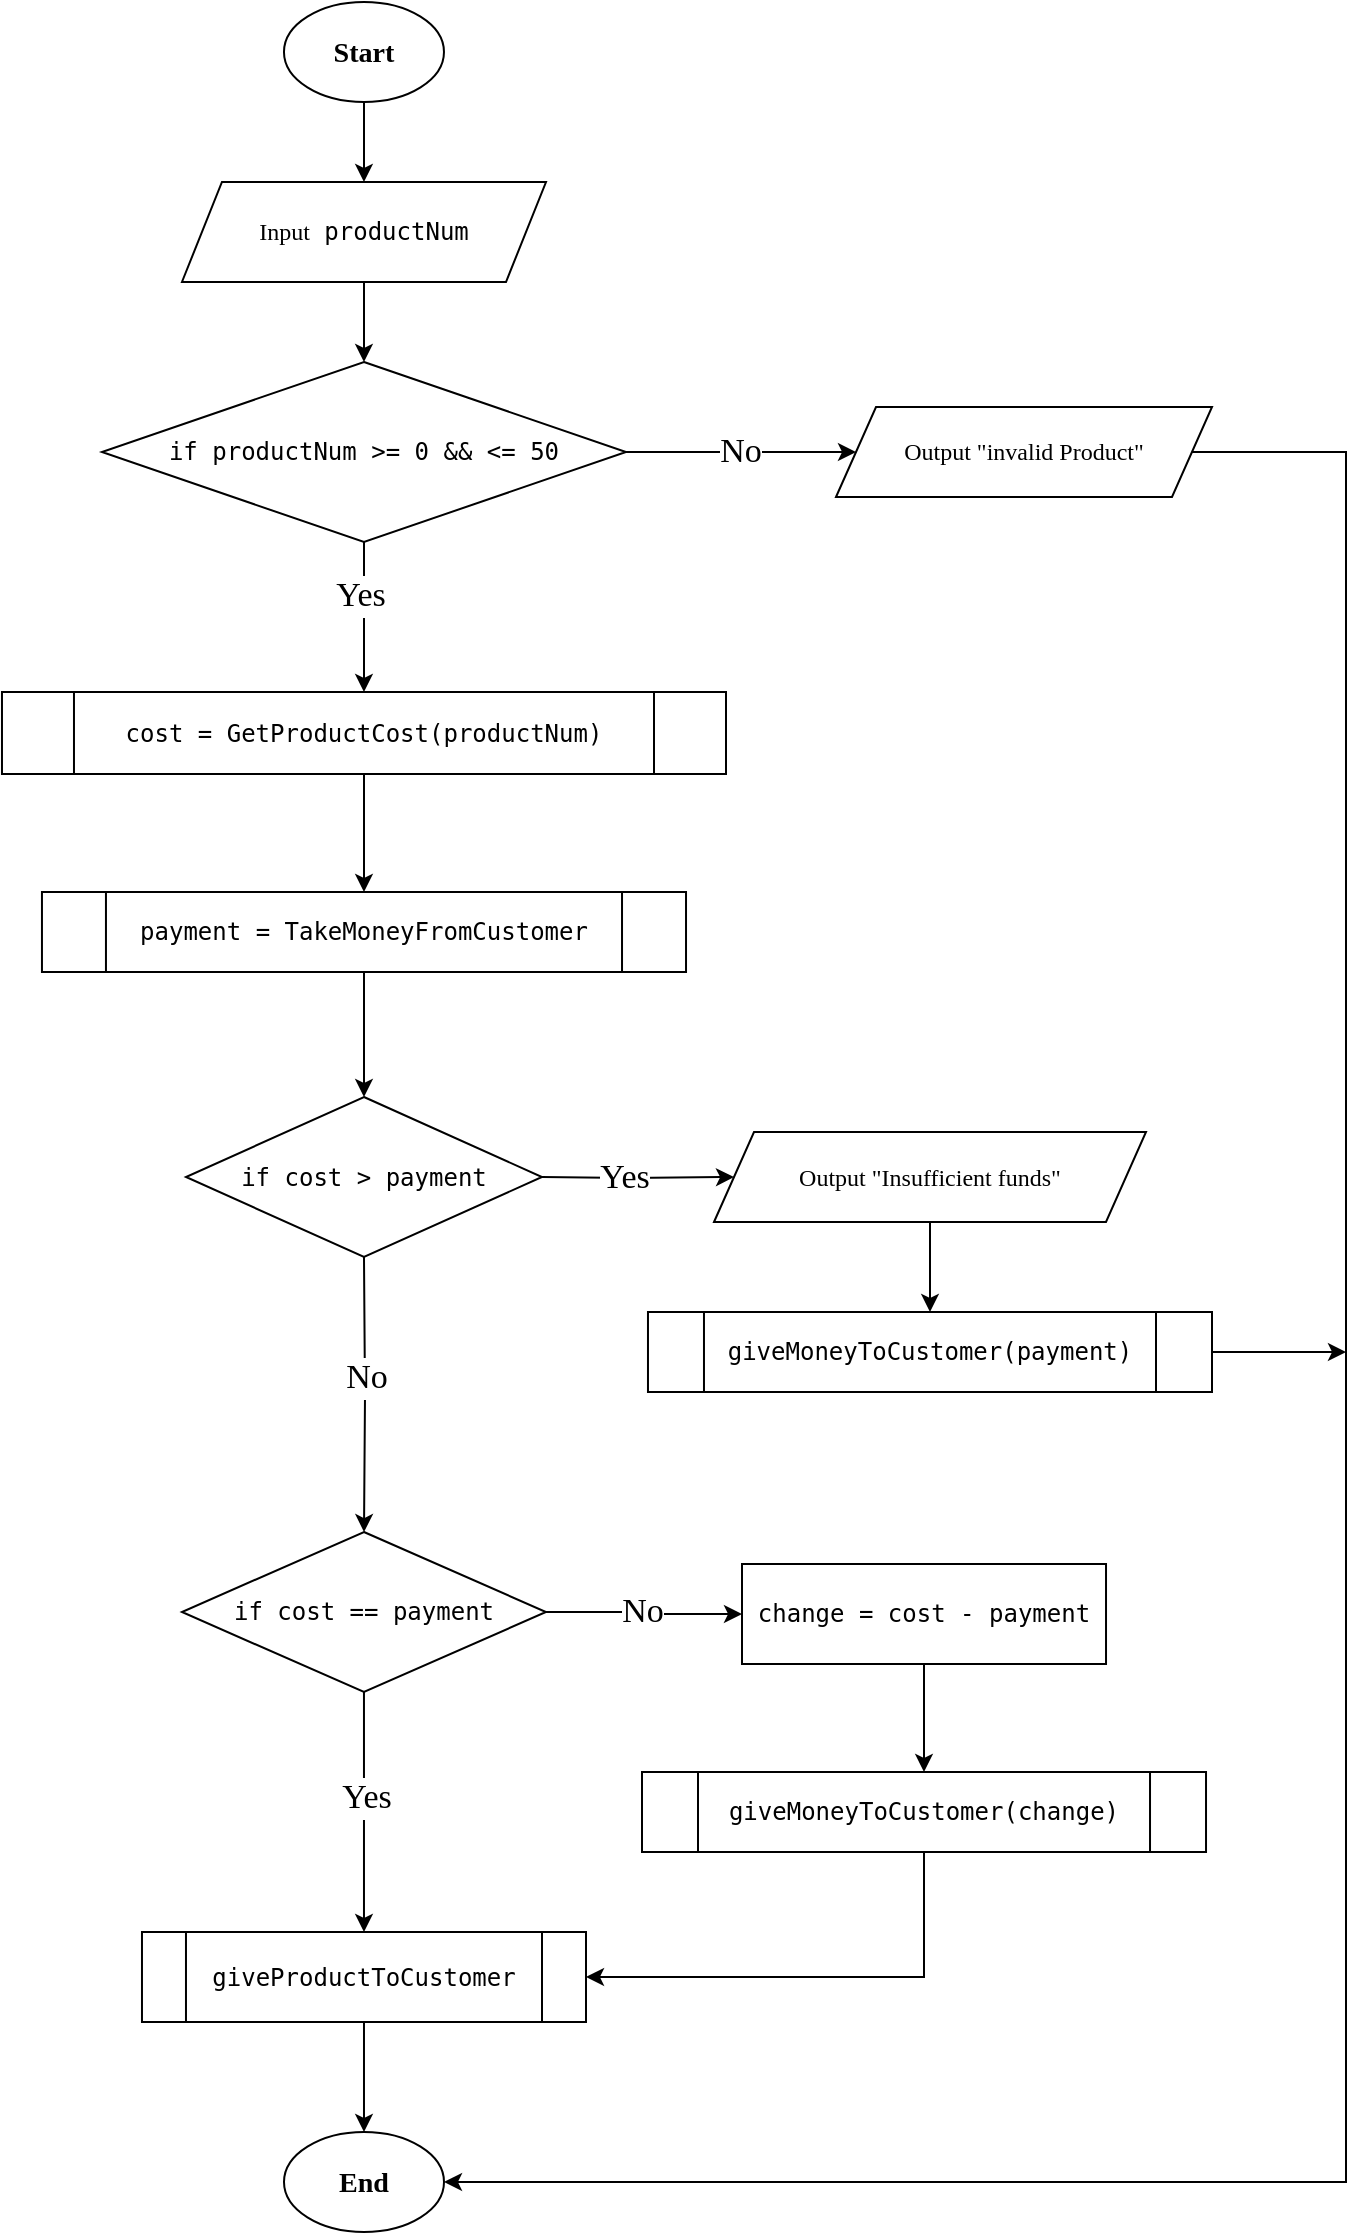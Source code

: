 <mxfile version="24.7.12">
  <diagram id="C5RBs43oDa-KdzZeNtuy" name="Page-1">
    <mxGraphModel dx="1007" dy="525" grid="1" gridSize="10" guides="1" tooltips="1" connect="1" arrows="1" fold="1" page="1" pageScale="1" pageWidth="827" pageHeight="1169" math="0" shadow="0">
      <root>
        <mxCell id="WIyWlLk6GJQsqaUBKTNV-0" />
        <mxCell id="WIyWlLk6GJQsqaUBKTNV-1" parent="WIyWlLk6GJQsqaUBKTNV-0" />
        <mxCell id="CYkOXEQmsJGQNZmcFLeB-7" style="edgeStyle=orthogonalEdgeStyle;rounded=0;orthogonalLoop=1;jettySize=auto;html=1;entryX=0.5;entryY=0;entryDx=0;entryDy=0;" edge="1" parent="WIyWlLk6GJQsqaUBKTNV-1" source="CYkOXEQmsJGQNZmcFLeB-0" target="CYkOXEQmsJGQNZmcFLeB-4">
          <mxGeometry relative="1" as="geometry" />
        </mxCell>
        <mxCell id="CYkOXEQmsJGQNZmcFLeB-0" value="&lt;h3&gt;Start&lt;/h3&gt;" style="ellipse;whiteSpace=wrap;html=1;fontFamily=Verdana;" vertex="1" parent="WIyWlLk6GJQsqaUBKTNV-1">
          <mxGeometry x="198.99" y="35" width="80" height="50" as="geometry" />
        </mxCell>
        <mxCell id="CYkOXEQmsJGQNZmcFLeB-1" value="&lt;h3&gt;End&lt;/h3&gt;" style="ellipse;whiteSpace=wrap;html=1;fontFamily=Verdana;" vertex="1" parent="WIyWlLk6GJQsqaUBKTNV-1">
          <mxGeometry x="199" y="1100" width="80" height="50" as="geometry" />
        </mxCell>
        <mxCell id="CYkOXEQmsJGQNZmcFLeB-8" style="edgeStyle=orthogonalEdgeStyle;rounded=0;orthogonalLoop=1;jettySize=auto;html=1;" edge="1" parent="WIyWlLk6GJQsqaUBKTNV-1" source="CYkOXEQmsJGQNZmcFLeB-4" target="CYkOXEQmsJGQNZmcFLeB-6">
          <mxGeometry relative="1" as="geometry" />
        </mxCell>
        <mxCell id="CYkOXEQmsJGQNZmcFLeB-4" value="&lt;pre&gt;&lt;font face=&quot;Verdana&quot;&gt;Input&lt;/font&gt; productNum&lt;/pre&gt;" style="shape=parallelogram;perimeter=parallelogramPerimeter;whiteSpace=wrap;html=1;fixedSize=1;fontFamily=Verdana;" vertex="1" parent="WIyWlLk6GJQsqaUBKTNV-1">
          <mxGeometry x="147.98" y="125" width="182.02" height="50" as="geometry" />
        </mxCell>
        <mxCell id="CYkOXEQmsJGQNZmcFLeB-14" value="" style="edgeStyle=orthogonalEdgeStyle;rounded=0;orthogonalLoop=1;jettySize=auto;html=1;" edge="1" parent="WIyWlLk6GJQsqaUBKTNV-1" source="CYkOXEQmsJGQNZmcFLeB-6" target="CYkOXEQmsJGQNZmcFLeB-13">
          <mxGeometry relative="1" as="geometry" />
        </mxCell>
        <mxCell id="CYkOXEQmsJGQNZmcFLeB-47" value="No" style="edgeLabel;html=1;align=center;verticalAlign=middle;resizable=0;points=[];fontFamily=Verdana;fontSize=17;" vertex="1" connectable="0" parent="CYkOXEQmsJGQNZmcFLeB-14">
          <mxGeometry x="0.111" y="-1" relative="1" as="geometry">
            <mxPoint x="-7" y="-1" as="offset" />
          </mxGeometry>
        </mxCell>
        <mxCell id="CYkOXEQmsJGQNZmcFLeB-25" style="edgeStyle=orthogonalEdgeStyle;rounded=0;orthogonalLoop=1;jettySize=auto;html=1;" edge="1" parent="WIyWlLk6GJQsqaUBKTNV-1" source="CYkOXEQmsJGQNZmcFLeB-6" target="CYkOXEQmsJGQNZmcFLeB-24">
          <mxGeometry relative="1" as="geometry" />
        </mxCell>
        <mxCell id="CYkOXEQmsJGQNZmcFLeB-48" value="Yes" style="edgeLabel;html=1;align=center;verticalAlign=middle;resizable=0;points=[];fontFamily=Verdana;fontSize=17;" vertex="1" connectable="0" parent="CYkOXEQmsJGQNZmcFLeB-25">
          <mxGeometry x="-0.4" relative="1" as="geometry">
            <mxPoint x="-2" y="4" as="offset" />
          </mxGeometry>
        </mxCell>
        <mxCell id="CYkOXEQmsJGQNZmcFLeB-6" value="&lt;pre&gt;if productNum &amp;gt;= 0 &amp;amp;&amp;amp; &amp;lt;= 50&lt;/pre&gt;" style="rhombus;whiteSpace=wrap;html=1;fontFamily=Verdana;" vertex="1" parent="WIyWlLk6GJQsqaUBKTNV-1">
          <mxGeometry x="107.98" y="215" width="262.02" height="90" as="geometry" />
        </mxCell>
        <mxCell id="CYkOXEQmsJGQNZmcFLeB-63" style="edgeStyle=orthogonalEdgeStyle;rounded=0;orthogonalLoop=1;jettySize=auto;html=1;entryX=1;entryY=0.5;entryDx=0;entryDy=0;" edge="1" parent="WIyWlLk6GJQsqaUBKTNV-1" source="CYkOXEQmsJGQNZmcFLeB-13" target="CYkOXEQmsJGQNZmcFLeB-1">
          <mxGeometry relative="1" as="geometry">
            <mxPoint x="720" y="900" as="targetPoint" />
            <Array as="points">
              <mxPoint x="730" y="260" />
              <mxPoint x="730" y="1125" />
            </Array>
          </mxGeometry>
        </mxCell>
        <mxCell id="CYkOXEQmsJGQNZmcFLeB-13" value="Output &quot;invalid Product&quot;" style="shape=parallelogram;perimeter=parallelogramPerimeter;whiteSpace=wrap;html=1;fixedSize=1;fontFamily=Verdana;" vertex="1" parent="WIyWlLk6GJQsqaUBKTNV-1">
          <mxGeometry x="475" y="237.5" width="188" height="45" as="geometry" />
        </mxCell>
        <mxCell id="CYkOXEQmsJGQNZmcFLeB-60" value="" style="edgeStyle=orthogonalEdgeStyle;rounded=0;orthogonalLoop=1;jettySize=auto;html=1;" edge="1" parent="WIyWlLk6GJQsqaUBKTNV-1" source="CYkOXEQmsJGQNZmcFLeB-24" target="CYkOXEQmsJGQNZmcFLeB-59">
          <mxGeometry relative="1" as="geometry" />
        </mxCell>
        <mxCell id="CYkOXEQmsJGQNZmcFLeB-24" value="&lt;pre&gt;cost = GetProductCost(productNum)&lt;/pre&gt;" style="shape=process;whiteSpace=wrap;html=1;backgroundOutline=1;" vertex="1" parent="WIyWlLk6GJQsqaUBKTNV-1">
          <mxGeometry x="57.99" y="380" width="362.01" height="41" as="geometry" />
        </mxCell>
        <mxCell id="CYkOXEQmsJGQNZmcFLeB-29" value="" style="edgeStyle=orthogonalEdgeStyle;rounded=0;orthogonalLoop=1;jettySize=auto;html=1;" edge="1" parent="WIyWlLk6GJQsqaUBKTNV-1" target="CYkOXEQmsJGQNZmcFLeB-28">
          <mxGeometry relative="1" as="geometry">
            <mxPoint x="238.995" y="662.5" as="sourcePoint" />
          </mxGeometry>
        </mxCell>
        <mxCell id="CYkOXEQmsJGQNZmcFLeB-52" value="&lt;font style=&quot;font-size: 17px;&quot; face=&quot;Verdana&quot;&gt;No&lt;/font&gt;" style="edgeLabel;html=1;align=center;verticalAlign=middle;resizable=0;points=[];" vertex="1" connectable="0" parent="CYkOXEQmsJGQNZmcFLeB-29">
          <mxGeometry x="-0.125" relative="1" as="geometry">
            <mxPoint as="offset" />
          </mxGeometry>
        </mxCell>
        <mxCell id="CYkOXEQmsJGQNZmcFLeB-44" style="edgeStyle=orthogonalEdgeStyle;rounded=0;orthogonalLoop=1;jettySize=auto;html=1;entryX=0;entryY=0.5;entryDx=0;entryDy=0;" edge="1" parent="WIyWlLk6GJQsqaUBKTNV-1" target="CYkOXEQmsJGQNZmcFLeB-33">
          <mxGeometry relative="1" as="geometry">
            <mxPoint x="327.99" y="622.5" as="sourcePoint" />
          </mxGeometry>
        </mxCell>
        <mxCell id="CYkOXEQmsJGQNZmcFLeB-51" value="&lt;font style=&quot;font-size: 17px;&quot; face=&quot;Verdana&quot;&gt;Yes&lt;/font&gt;" style="edgeLabel;html=1;align=center;verticalAlign=middle;resizable=0;points=[];" vertex="1" connectable="0" parent="CYkOXEQmsJGQNZmcFLeB-44">
          <mxGeometry x="-0.162" relative="1" as="geometry">
            <mxPoint as="offset" />
          </mxGeometry>
        </mxCell>
        <mxCell id="CYkOXEQmsJGQNZmcFLeB-26" value="&lt;pre&gt;if cost &amp;gt; payment&lt;/pre&gt;" style="rhombus;whiteSpace=wrap;html=1;" vertex="1" parent="WIyWlLk6GJQsqaUBKTNV-1">
          <mxGeometry x="150" y="582.5" width="177.99" height="80" as="geometry" />
        </mxCell>
        <mxCell id="CYkOXEQmsJGQNZmcFLeB-41" value="" style="edgeStyle=orthogonalEdgeStyle;rounded=0;orthogonalLoop=1;jettySize=auto;html=1;entryX=0;entryY=0.5;entryDx=0;entryDy=0;" edge="1" parent="WIyWlLk6GJQsqaUBKTNV-1" source="CYkOXEQmsJGQNZmcFLeB-28" target="CYkOXEQmsJGQNZmcFLeB-38">
          <mxGeometry relative="1" as="geometry">
            <mxPoint x="424.01" y="840" as="targetPoint" />
          </mxGeometry>
        </mxCell>
        <mxCell id="CYkOXEQmsJGQNZmcFLeB-53" value="&lt;font style=&quot;font-size: 17px;&quot; face=&quot;Verdana&quot;&gt;No&lt;/font&gt;" style="edgeLabel;html=1;align=center;verticalAlign=middle;resizable=0;points=[];" vertex="1" connectable="0" parent="CYkOXEQmsJGQNZmcFLeB-41">
          <mxGeometry x="-0.032" relative="1" as="geometry">
            <mxPoint as="offset" />
          </mxGeometry>
        </mxCell>
        <mxCell id="CYkOXEQmsJGQNZmcFLeB-67" style="edgeStyle=orthogonalEdgeStyle;rounded=0;orthogonalLoop=1;jettySize=auto;html=1;exitX=0.5;exitY=1;exitDx=0;exitDy=0;entryX=0.5;entryY=0;entryDx=0;entryDy=0;" edge="1" parent="WIyWlLk6GJQsqaUBKTNV-1" source="CYkOXEQmsJGQNZmcFLeB-28" target="CYkOXEQmsJGQNZmcFLeB-35">
          <mxGeometry relative="1" as="geometry" />
        </mxCell>
        <mxCell id="CYkOXEQmsJGQNZmcFLeB-68" value="&lt;font style=&quot;font-size: 17px;&quot; face=&quot;Verdana&quot;&gt;Yes&lt;/font&gt;" style="edgeLabel;html=1;align=center;verticalAlign=middle;resizable=0;points=[];" vertex="1" connectable="0" parent="CYkOXEQmsJGQNZmcFLeB-67">
          <mxGeometry x="-0.119" y="1" relative="1" as="geometry">
            <mxPoint as="offset" />
          </mxGeometry>
        </mxCell>
        <mxCell id="CYkOXEQmsJGQNZmcFLeB-28" value="&lt;pre&gt;if cost == payment&lt;/pre&gt;" style="rhombus;whiteSpace=wrap;html=1;" vertex="1" parent="WIyWlLk6GJQsqaUBKTNV-1">
          <mxGeometry x="147.98" y="800" width="182.01" height="80" as="geometry" />
        </mxCell>
        <mxCell id="CYkOXEQmsJGQNZmcFLeB-64" value="" style="edgeStyle=orthogonalEdgeStyle;rounded=0;orthogonalLoop=1;jettySize=auto;html=1;" edge="1" parent="WIyWlLk6GJQsqaUBKTNV-1" source="CYkOXEQmsJGQNZmcFLeB-33" target="CYkOXEQmsJGQNZmcFLeB-62">
          <mxGeometry relative="1" as="geometry" />
        </mxCell>
        <mxCell id="CYkOXEQmsJGQNZmcFLeB-33" value="Output &quot;Insufficient funds&quot;" style="shape=parallelogram;perimeter=parallelogramPerimeter;whiteSpace=wrap;html=1;fixedSize=1;fontFamily=Verdana;" vertex="1" parent="WIyWlLk6GJQsqaUBKTNV-1">
          <mxGeometry x="414" y="600" width="216" height="45" as="geometry" />
        </mxCell>
        <mxCell id="CYkOXEQmsJGQNZmcFLeB-66" style="edgeStyle=orthogonalEdgeStyle;rounded=0;orthogonalLoop=1;jettySize=auto;html=1;exitX=0.5;exitY=1;exitDx=0;exitDy=0;" edge="1" parent="WIyWlLk6GJQsqaUBKTNV-1" source="CYkOXEQmsJGQNZmcFLeB-35" target="CYkOXEQmsJGQNZmcFLeB-1">
          <mxGeometry relative="1" as="geometry" />
        </mxCell>
        <mxCell id="CYkOXEQmsJGQNZmcFLeB-35" value="&lt;pre&gt;giveProductToCustomer&lt;/pre&gt;" style="shape=process;whiteSpace=wrap;html=1;backgroundOutline=1;" vertex="1" parent="WIyWlLk6GJQsqaUBKTNV-1">
          <mxGeometry x="127.99" y="1000" width="222.01" height="45" as="geometry" />
        </mxCell>
        <mxCell id="CYkOXEQmsJGQNZmcFLeB-42" style="edgeStyle=orthogonalEdgeStyle;rounded=0;orthogonalLoop=1;jettySize=auto;html=1;exitX=0.5;exitY=1;exitDx=0;exitDy=0;entryX=1;entryY=0.5;entryDx=0;entryDy=0;" edge="1" parent="WIyWlLk6GJQsqaUBKTNV-1" source="CYkOXEQmsJGQNZmcFLeB-37" target="CYkOXEQmsJGQNZmcFLeB-35">
          <mxGeometry relative="1" as="geometry" />
        </mxCell>
        <mxCell id="CYkOXEQmsJGQNZmcFLeB-37" value="&lt;pre&gt;giveMoneyToCustomer(change)&lt;br&gt;&lt;/pre&gt;" style="shape=process;whiteSpace=wrap;html=1;backgroundOutline=1;" vertex="1" parent="WIyWlLk6GJQsqaUBKTNV-1">
          <mxGeometry x="378" y="920" width="282.01" height="40" as="geometry" />
        </mxCell>
        <mxCell id="CYkOXEQmsJGQNZmcFLeB-40" value="" style="edgeStyle=orthogonalEdgeStyle;rounded=0;orthogonalLoop=1;jettySize=auto;html=1;" edge="1" parent="WIyWlLk6GJQsqaUBKTNV-1" source="CYkOXEQmsJGQNZmcFLeB-38" target="CYkOXEQmsJGQNZmcFLeB-37">
          <mxGeometry relative="1" as="geometry" />
        </mxCell>
        <mxCell id="CYkOXEQmsJGQNZmcFLeB-38" value="&lt;pre&gt;change = cost - payment&lt;/pre&gt;" style="whiteSpace=wrap;html=1;" vertex="1" parent="WIyWlLk6GJQsqaUBKTNV-1">
          <mxGeometry x="428" y="816" width="182.01" height="50" as="geometry" />
        </mxCell>
        <mxCell id="CYkOXEQmsJGQNZmcFLeB-61" value="" style="edgeStyle=orthogonalEdgeStyle;rounded=0;orthogonalLoop=1;jettySize=auto;html=1;" edge="1" parent="WIyWlLk6GJQsqaUBKTNV-1" source="CYkOXEQmsJGQNZmcFLeB-59" target="CYkOXEQmsJGQNZmcFLeB-26">
          <mxGeometry relative="1" as="geometry" />
        </mxCell>
        <mxCell id="CYkOXEQmsJGQNZmcFLeB-59" value="&lt;pre&gt;payment = TakeMoneyFromCustomer&lt;/pre&gt;" style="shape=process;whiteSpace=wrap;html=1;backgroundOutline=1;" vertex="1" parent="WIyWlLk6GJQsqaUBKTNV-1">
          <mxGeometry x="77.98" y="480" width="322.03" height="40" as="geometry" />
        </mxCell>
        <mxCell id="CYkOXEQmsJGQNZmcFLeB-65" style="edgeStyle=orthogonalEdgeStyle;rounded=0;orthogonalLoop=1;jettySize=auto;html=1;" edge="1" parent="WIyWlLk6GJQsqaUBKTNV-1" source="CYkOXEQmsJGQNZmcFLeB-62">
          <mxGeometry relative="1" as="geometry">
            <mxPoint x="730" y="710" as="targetPoint" />
          </mxGeometry>
        </mxCell>
        <mxCell id="CYkOXEQmsJGQNZmcFLeB-62" value="&lt;pre&gt;giveMoneyToCustomer(payment)&lt;br&gt;&lt;/pre&gt;" style="shape=process;whiteSpace=wrap;html=1;backgroundOutline=1;" vertex="1" parent="WIyWlLk6GJQsqaUBKTNV-1">
          <mxGeometry x="380.99" y="690" width="282.01" height="40" as="geometry" />
        </mxCell>
      </root>
    </mxGraphModel>
  </diagram>
</mxfile>
